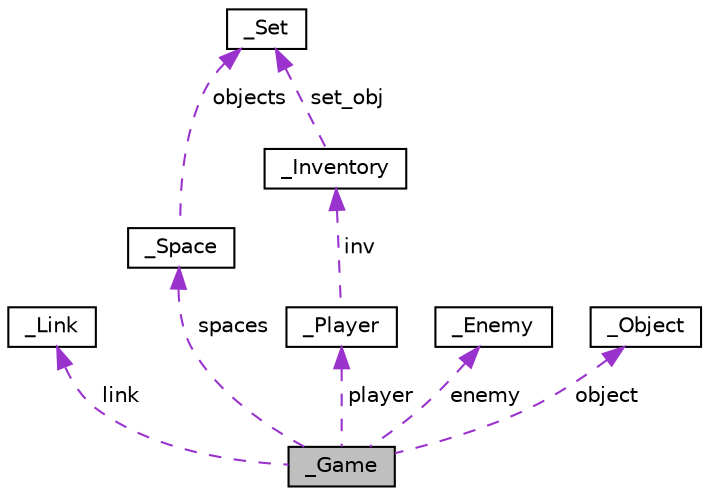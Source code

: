 digraph "_Game"
{
 // LATEX_PDF_SIZE
  edge [fontname="Helvetica",fontsize="10",labelfontname="Helvetica",labelfontsize="10"];
  node [fontname="Helvetica",fontsize="10",shape=record];
  Node1 [label="_Game",height=0.2,width=0.4,color="black", fillcolor="grey75", style="filled", fontcolor="black",tooltip="Game."];
  Node2 -> Node1 [dir="back",color="darkorchid3",fontsize="10",style="dashed",label=" link" ,fontname="Helvetica"];
  Node2 [label="_Link",height=0.2,width=0.4,color="black", fillcolor="white", style="filled",URL="$struct__Link.html",tooltip="Link."];
  Node3 -> Node1 [dir="back",color="darkorchid3",fontsize="10",style="dashed",label=" spaces" ,fontname="Helvetica"];
  Node3 [label="_Space",height=0.2,width=0.4,color="black", fillcolor="white", style="filled",URL="$struct__Space.html",tooltip="Space."];
  Node4 -> Node3 [dir="back",color="darkorchid3",fontsize="10",style="dashed",label=" objects" ,fontname="Helvetica"];
  Node4 [label="_Set",height=0.2,width=0.4,color="black", fillcolor="white", style="filled",URL="$struct__Set.html",tooltip="Set."];
  Node5 -> Node1 [dir="back",color="darkorchid3",fontsize="10",style="dashed",label=" enemy" ,fontname="Helvetica"];
  Node5 [label="_Enemy",height=0.2,width=0.4,color="black", fillcolor="white", style="filled",URL="$struct__Enemy.html",tooltip="Enemy."];
  Node6 -> Node1 [dir="back",color="darkorchid3",fontsize="10",style="dashed",label=" object" ,fontname="Helvetica"];
  Node6 [label="_Object",height=0.2,width=0.4,color="black", fillcolor="white", style="filled",URL="$struct__Object.html",tooltip="Object."];
  Node7 -> Node1 [dir="back",color="darkorchid3",fontsize="10",style="dashed",label=" player" ,fontname="Helvetica"];
  Node7 [label="_Player",height=0.2,width=0.4,color="black", fillcolor="white", style="filled",URL="$struct__Player.html",tooltip="Player."];
  Node8 -> Node7 [dir="back",color="darkorchid3",fontsize="10",style="dashed",label=" inv" ,fontname="Helvetica"];
  Node8 [label="_Inventory",height=0.2,width=0.4,color="black", fillcolor="white", style="filled",URL="$struct__Inventory.html",tooltip="Invenotry."];
  Node4 -> Node8 [dir="back",color="darkorchid3",fontsize="10",style="dashed",label=" set_obj" ,fontname="Helvetica"];
}
